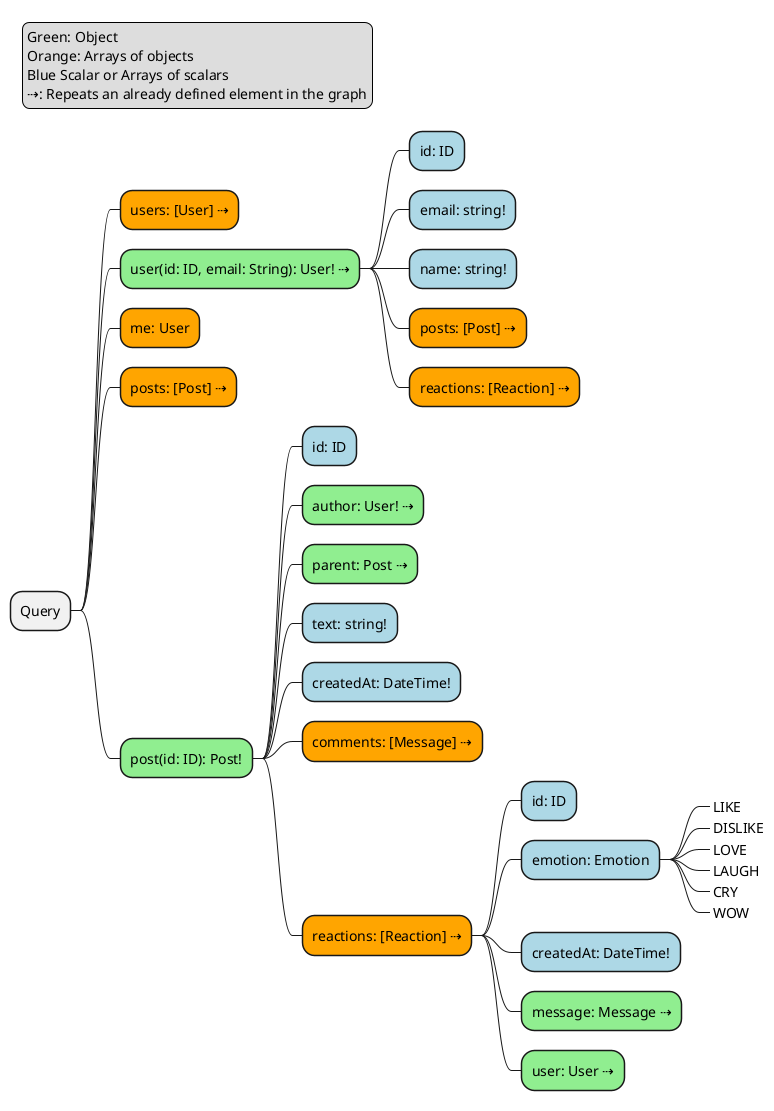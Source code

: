 @startuml SchemaQuery

@startmindmap

* Query
**[#orange] users: [User] ⇢
**[#lightgreen] user(id: ID, email: String): User! ⇢
***[#lightblue] id: ID
***[#lightblue] email: string!
***[#lightblue] name: string!
***[#orange] posts: [Post] ⇢
***[#orange] reactions: [Reaction] ⇢
**[#orange] me: User
**[#orange] posts: [Post] ⇢
**[#lightgreen] post(id: ID): Post!
***[#lightblue] id: ID
***[#lightgreen] author: User! ⇢
***[#lightgreen] parent: Post ⇢
***[#lightblue] text: string!
***[#lightblue] createdAt: DateTime!
***[#orange] comments: [Message] ⇢
***[#orange] reactions: [Reaction] ⇢
****[#lightblue] id: ID
****[#lightblue] emotion: Emotion
*****_ LIKE
*****_ DISLIKE
*****_ LOVE
*****_ LAUGH
*****_ CRY
*****_ WOW
****[#lightblue] createdAt: DateTime!
****[#lightgreen] message: Message ⇢
****[#lightgreen] user: User ⇢

legend top left
  Green: Object
  Orange: Arrays of objects
  Blue Scalar or Arrays of scalars
  ⇢: Repeats an already defined element in the graph
endlegend

@endmindmap

@enduml

